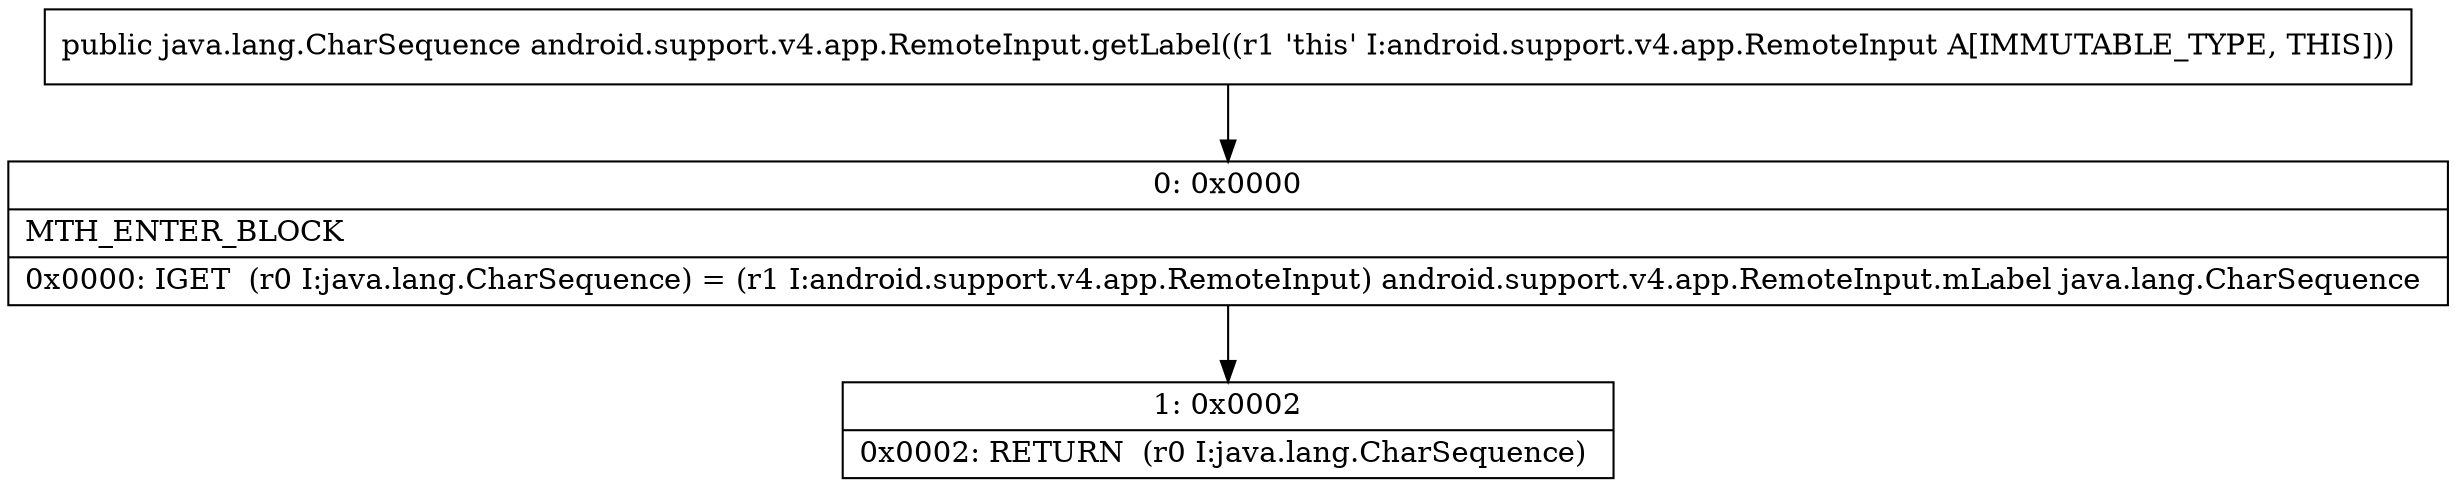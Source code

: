 digraph "CFG forandroid.support.v4.app.RemoteInput.getLabel()Ljava\/lang\/CharSequence;" {
Node_0 [shape=record,label="{0\:\ 0x0000|MTH_ENTER_BLOCK\l|0x0000: IGET  (r0 I:java.lang.CharSequence) = (r1 I:android.support.v4.app.RemoteInput) android.support.v4.app.RemoteInput.mLabel java.lang.CharSequence \l}"];
Node_1 [shape=record,label="{1\:\ 0x0002|0x0002: RETURN  (r0 I:java.lang.CharSequence) \l}"];
MethodNode[shape=record,label="{public java.lang.CharSequence android.support.v4.app.RemoteInput.getLabel((r1 'this' I:android.support.v4.app.RemoteInput A[IMMUTABLE_TYPE, THIS])) }"];
MethodNode -> Node_0;
Node_0 -> Node_1;
}

